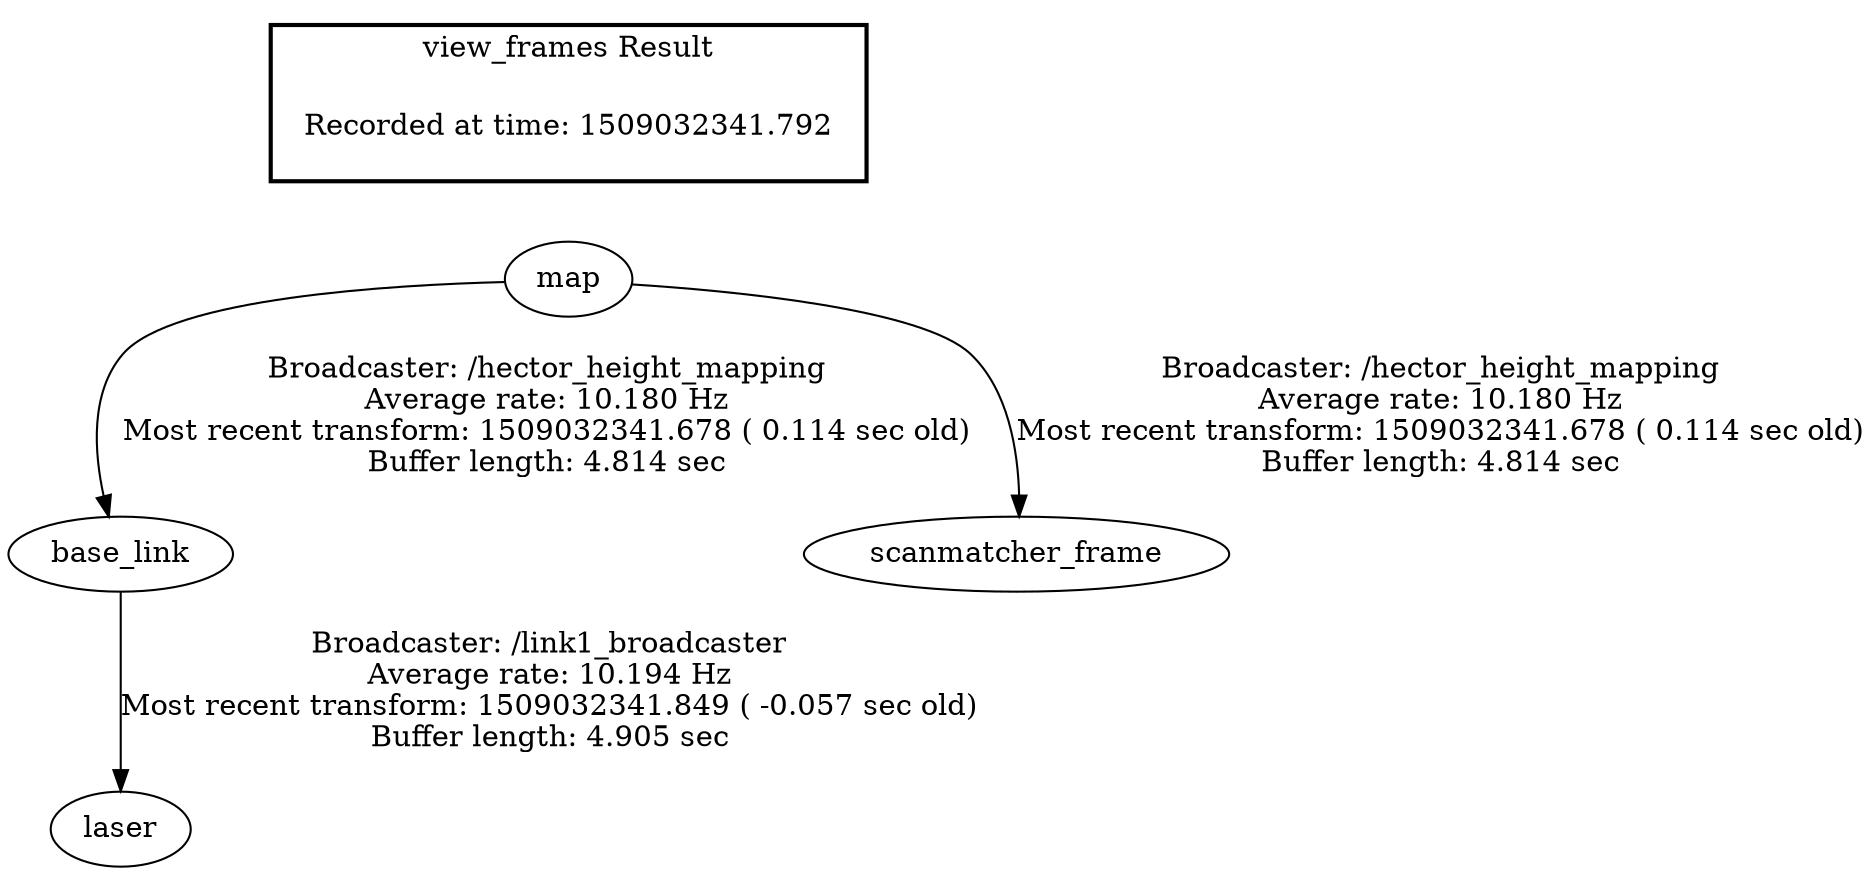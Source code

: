 digraph G {
"base_link" -> "laser"[label="Broadcaster: /link1_broadcaster\nAverage rate: 10.194 Hz\nMost recent transform: 1509032341.849 ( -0.057 sec old)\nBuffer length: 4.905 sec\n"];
"map" -> "base_link"[label="Broadcaster: /hector_height_mapping\nAverage rate: 10.180 Hz\nMost recent transform: 1509032341.678 ( 0.114 sec old)\nBuffer length: 4.814 sec\n"];
"map" -> "scanmatcher_frame"[label="Broadcaster: /hector_height_mapping\nAverage rate: 10.180 Hz\nMost recent transform: 1509032341.678 ( 0.114 sec old)\nBuffer length: 4.814 sec\n"];
edge [style=invis];
 subgraph cluster_legend { style=bold; color=black; label ="view_frames Result";
"Recorded at time: 1509032341.792"[ shape=plaintext ] ;
 }->"map";
}
